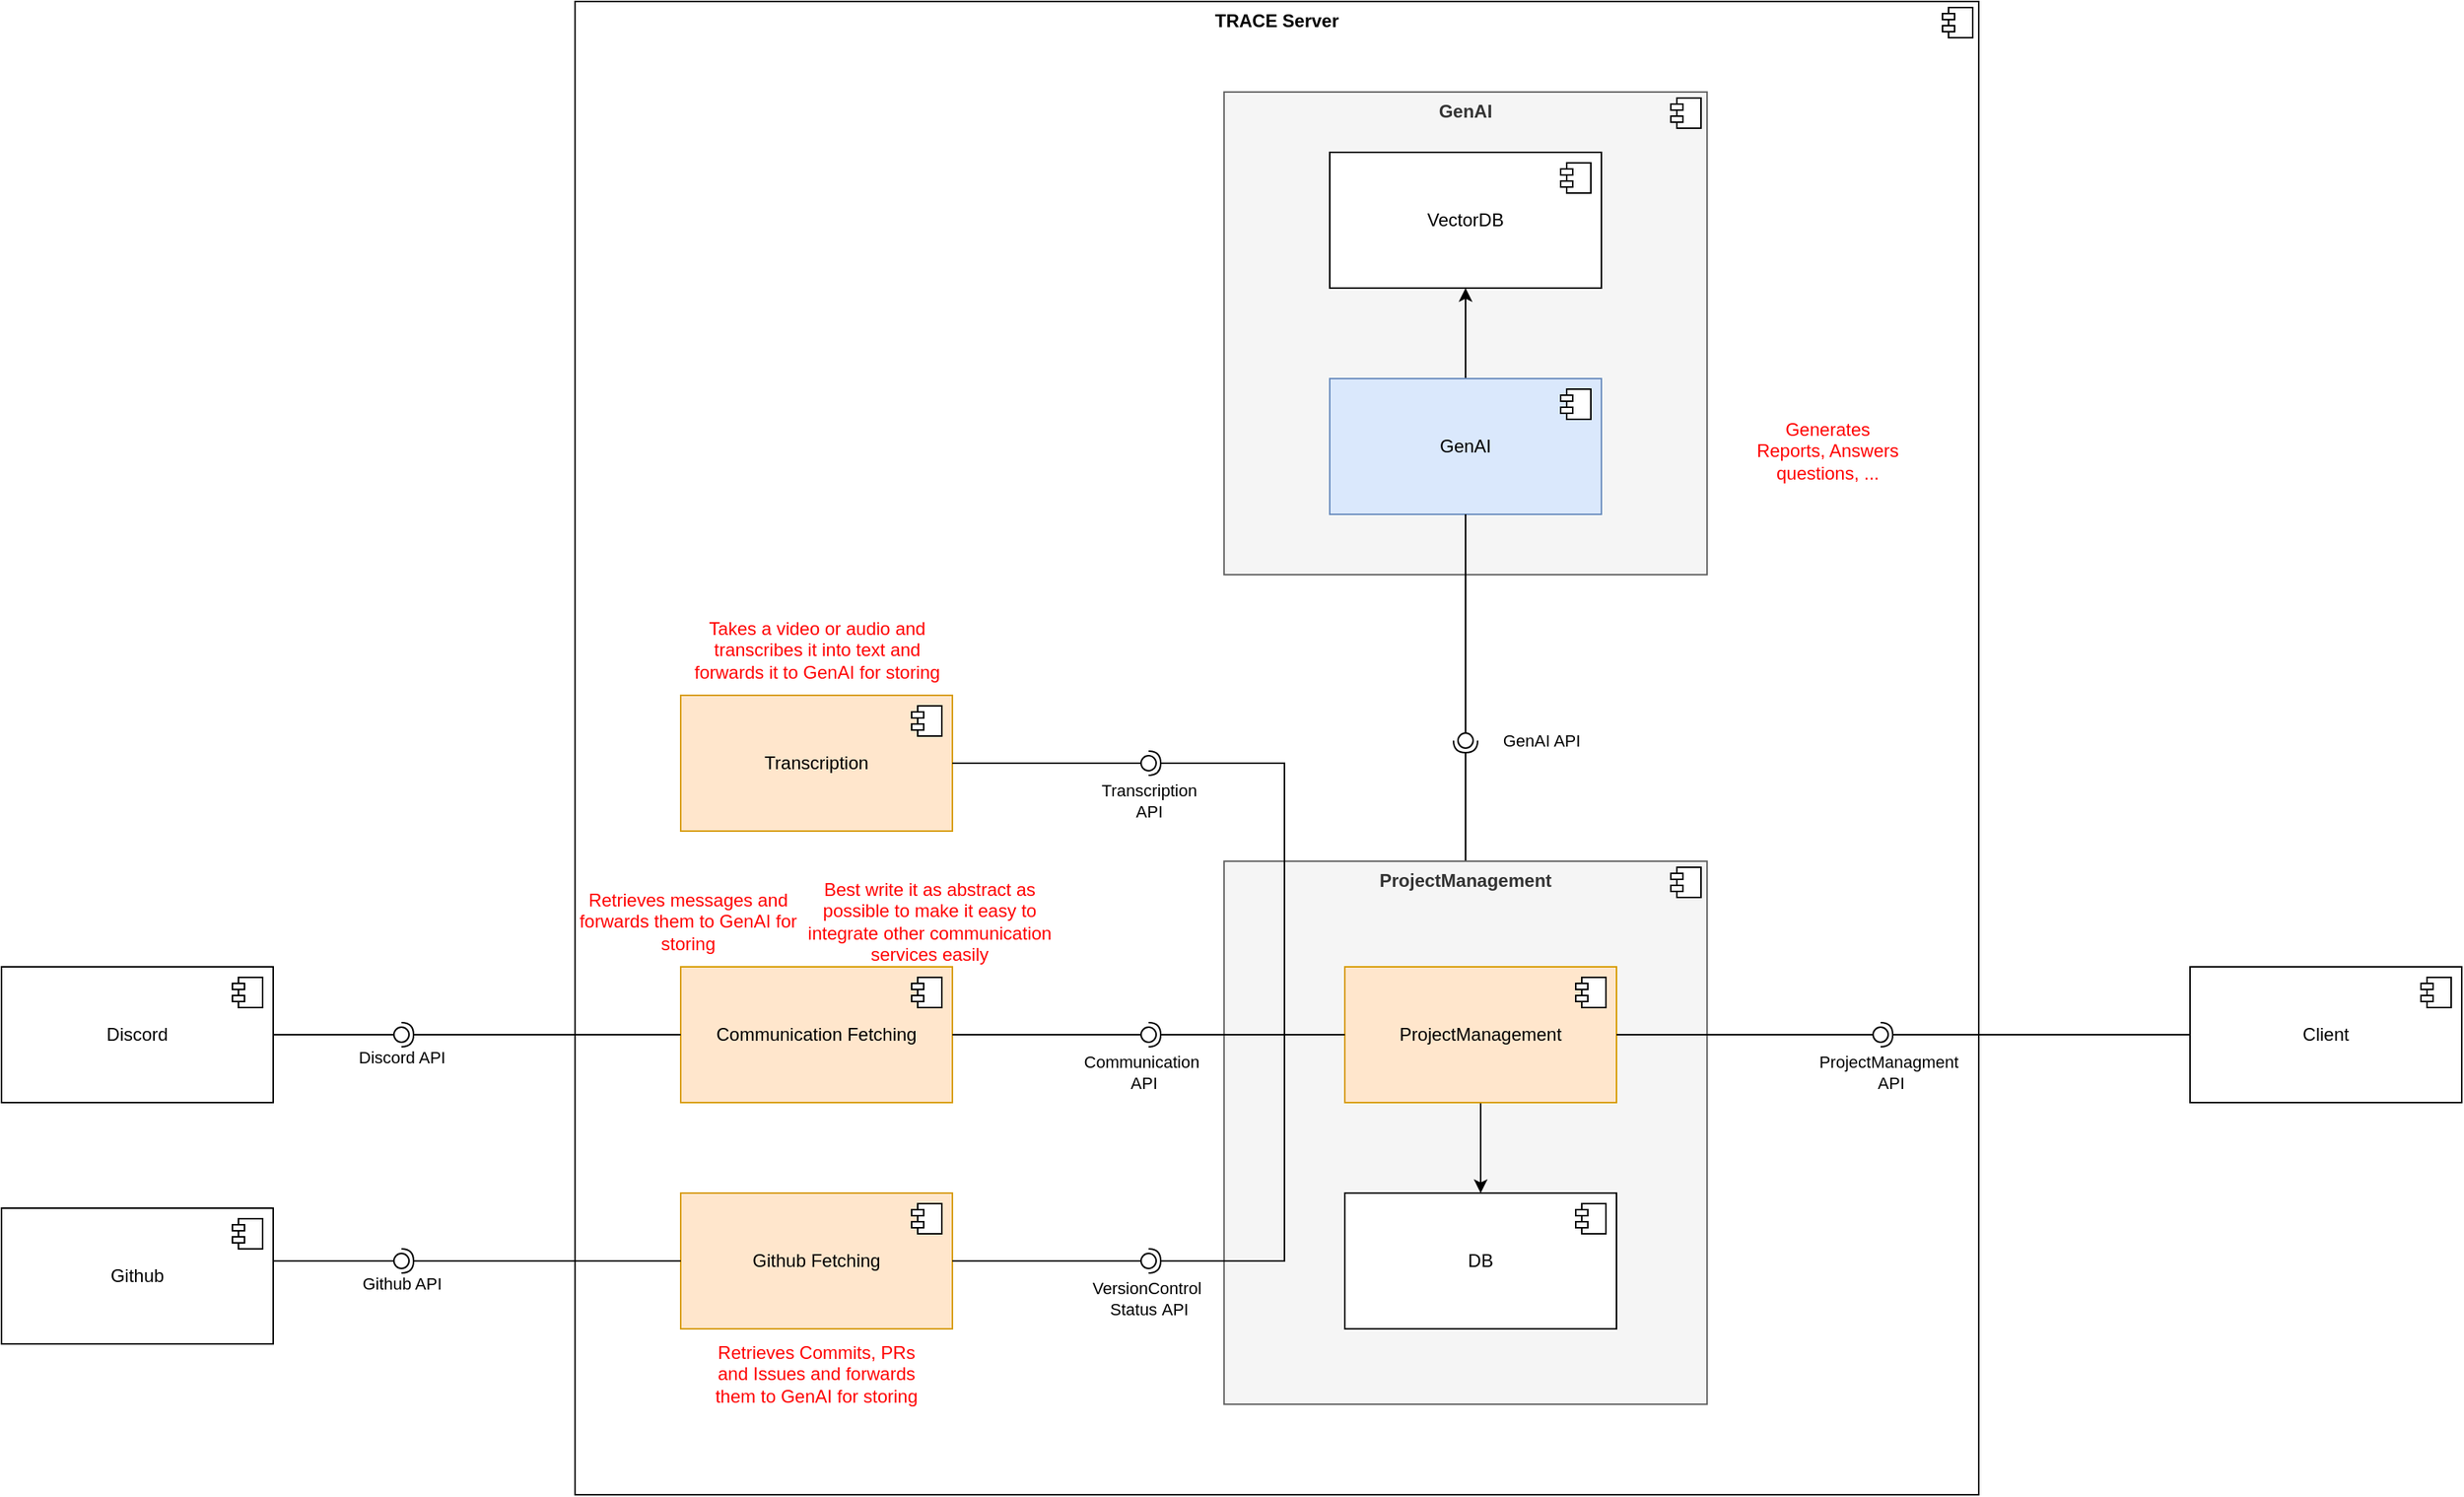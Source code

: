 <mxfile version="26.2.15">
  <diagram name="Page-1" id="qJbIVj-Fj_C8JT3ACpLC">
    <mxGraphModel dx="2570" dy="2218" grid="1" gridSize="10" guides="1" tooltips="1" connect="1" arrows="1" fold="1" page="1" pageScale="1" pageWidth="850" pageHeight="1100" math="0" shadow="0">
      <root>
        <mxCell id="0" />
        <mxCell id="1" parent="0" />
        <mxCell id="LCmtiTM9SkQrqduYt610-60" value="&lt;p style=&quot;margin:0px;margin-top:6px;text-align:center;&quot;&gt;&lt;b&gt;TRACE Server&lt;/b&gt;&lt;/p&gt;" style="align=left;overflow=fill;html=1;dropTarget=0;whiteSpace=wrap;" vertex="1" parent="1">
          <mxGeometry x="160" y="-270" width="930" height="990" as="geometry" />
        </mxCell>
        <mxCell id="LCmtiTM9SkQrqduYt610-61" value="" style="shape=component;jettyWidth=8;jettyHeight=4;" vertex="1" parent="LCmtiTM9SkQrqduYt610-60">
          <mxGeometry x="1" width="20" height="20" relative="1" as="geometry">
            <mxPoint x="-24" y="4" as="offset" />
          </mxGeometry>
        </mxCell>
        <mxCell id="8Aib0k8C-7XX6ImjUTo9-1" value="Transcription" style="html=1;dropTarget=0;whiteSpace=wrap;fillColor=#ffe6cc;strokeColor=#d79b00;" parent="1" vertex="1">
          <mxGeometry x="230" y="190" width="180" height="90" as="geometry" />
        </mxCell>
        <mxCell id="8Aib0k8C-7XX6ImjUTo9-2" value="" style="shape=module;jettyWidth=8;jettyHeight=4;" parent="8Aib0k8C-7XX6ImjUTo9-1" vertex="1">
          <mxGeometry x="1" width="20" height="20" relative="1" as="geometry">
            <mxPoint x="-27" y="7" as="offset" />
          </mxGeometry>
        </mxCell>
        <mxCell id="8Aib0k8C-7XX6ImjUTo9-11" value="Github Fetching" style="html=1;dropTarget=0;whiteSpace=wrap;fillColor=#ffe6cc;strokeColor=#d79b00;" parent="1" vertex="1">
          <mxGeometry x="230" y="520" width="180" height="90" as="geometry" />
        </mxCell>
        <mxCell id="8Aib0k8C-7XX6ImjUTo9-12" value="" style="shape=module;jettyWidth=8;jettyHeight=4;" parent="8Aib0k8C-7XX6ImjUTo9-11" vertex="1">
          <mxGeometry x="1" width="20" height="20" relative="1" as="geometry">
            <mxPoint x="-27" y="7" as="offset" />
          </mxGeometry>
        </mxCell>
        <mxCell id="8Aib0k8C-7XX6ImjUTo9-17" value="Communication Fetching" style="html=1;dropTarget=0;whiteSpace=wrap;fillColor=#ffe6cc;strokeColor=#d79b00;" parent="1" vertex="1">
          <mxGeometry x="230" y="370" width="180" height="90" as="geometry" />
        </mxCell>
        <mxCell id="8Aib0k8C-7XX6ImjUTo9-18" value="" style="shape=module;jettyWidth=8;jettyHeight=4;" parent="8Aib0k8C-7XX6ImjUTo9-17" vertex="1">
          <mxGeometry x="1" width="20" height="20" relative="1" as="geometry">
            <mxPoint x="-27" y="7" as="offset" />
          </mxGeometry>
        </mxCell>
        <mxCell id="LCmtiTM9SkQrqduYt610-2" value="" style="rounded=0;orthogonalLoop=1;jettySize=auto;html=1;endArrow=oval;endFill=0;sketch=0;sourcePerimeterSpacing=0;targetPerimeterSpacing=0;endSize=10;edgeStyle=orthogonalEdgeStyle;" edge="1" target="LCmtiTM9SkQrqduYt610-3" parent="1" source="8Aib0k8C-7XX6ImjUTo9-17">
          <mxGeometry relative="1" as="geometry">
            <mxPoint x="520" y="405" as="sourcePoint" />
          </mxGeometry>
        </mxCell>
        <mxCell id="LCmtiTM9SkQrqduYt610-70" value="Communication&lt;div&gt;&amp;nbsp;API&lt;/div&gt;" style="edgeLabel;html=1;align=center;verticalAlign=middle;resizable=0;points=[];" vertex="1" connectable="0" parent="LCmtiTM9SkQrqduYt610-2">
          <mxGeometry x="0.58" y="1" relative="1" as="geometry">
            <mxPoint x="22" y="26" as="offset" />
          </mxGeometry>
        </mxCell>
        <mxCell id="LCmtiTM9SkQrqduYt610-3" value="" style="ellipse;whiteSpace=wrap;html=1;align=center;aspect=fixed;fillColor=none;strokeColor=none;resizable=0;perimeter=centerPerimeter;rotatable=0;allowArrows=0;points=[];outlineConnect=1;" vertex="1" parent="1">
          <mxGeometry x="535" y="410" width="10" height="10" as="geometry" />
        </mxCell>
        <mxCell id="LCmtiTM9SkQrqduYt610-4" value="&lt;font style=&quot;color: rgb(255, 0, 0);&quot;&gt;Generates Reports, Answers questions, ...&lt;/font&gt;" style="text;html=1;align=center;verticalAlign=middle;whiteSpace=wrap;rounded=0;" vertex="1" parent="1">
          <mxGeometry x="940" width="100" height="55" as="geometry" />
        </mxCell>
        <mxCell id="LCmtiTM9SkQrqduYt610-6" value="&lt;font style=&quot;color: rgb(255, 0, 0);&quot;&gt;Best write it as abstract as possible to make it easy to integrate other communication services easily&lt;/font&gt;" style="text;html=1;align=center;verticalAlign=middle;whiteSpace=wrap;rounded=0;" vertex="1" parent="1">
          <mxGeometry x="310" y="305" width="170" height="70" as="geometry" />
        </mxCell>
        <mxCell id="LCmtiTM9SkQrqduYt610-7" value="&lt;font color=&quot;#ff0000&quot;&gt;Takes a video or audio and transcribes it into text and forwards it to GenAI for storing&lt;/font&gt;" style="text;html=1;align=center;verticalAlign=middle;whiteSpace=wrap;rounded=0;" vertex="1" parent="1">
          <mxGeometry x="237.5" y="140" width="165" height="40" as="geometry" />
        </mxCell>
        <mxCell id="LCmtiTM9SkQrqduYt610-9" value="" style="rounded=0;orthogonalLoop=1;jettySize=auto;html=1;endArrow=oval;endFill=0;sketch=0;sourcePerimeterSpacing=0;targetPerimeterSpacing=0;endSize=10;edgeStyle=orthogonalEdgeStyle;" edge="1" target="LCmtiTM9SkQrqduYt610-10" parent="1" source="8Aib0k8C-7XX6ImjUTo9-1">
          <mxGeometry relative="1" as="geometry">
            <mxPoint x="520" y="235" as="sourcePoint" />
          </mxGeometry>
        </mxCell>
        <mxCell id="LCmtiTM9SkQrqduYt610-69" value="Transcription&lt;br&gt;API" style="edgeLabel;html=1;align=center;verticalAlign=middle;resizable=0;points=[];" vertex="1" connectable="0" parent="LCmtiTM9SkQrqduYt610-9">
          <mxGeometry x="0.723" y="2" relative="1" as="geometry">
            <mxPoint x="18" y="27" as="offset" />
          </mxGeometry>
        </mxCell>
        <mxCell id="LCmtiTM9SkQrqduYt610-10" value="" style="ellipse;whiteSpace=wrap;html=1;align=center;aspect=fixed;fillColor=none;strokeColor=none;resizable=0;perimeter=centerPerimeter;rotatable=0;allowArrows=0;points=[];outlineConnect=1;" vertex="1" parent="1">
          <mxGeometry x="535" y="230" width="10" height="10" as="geometry" />
        </mxCell>
        <mxCell id="LCmtiTM9SkQrqduYt610-12" value="" style="rounded=0;orthogonalLoop=1;jettySize=auto;html=1;endArrow=oval;endFill=0;sketch=0;sourcePerimeterSpacing=0;targetPerimeterSpacing=0;endSize=10;edgeStyle=orthogonalEdgeStyle;" edge="1" target="LCmtiTM9SkQrqduYt610-13" parent="1" source="8Aib0k8C-7XX6ImjUTo9-11">
          <mxGeometry relative="1" as="geometry">
            <mxPoint x="520" y="565" as="sourcePoint" />
          </mxGeometry>
        </mxCell>
        <mxCell id="LCmtiTM9SkQrqduYt610-71" value="VersionControl&amp;nbsp;&lt;div&gt;Status&amp;nbsp;&lt;span style=&quot;background-color: light-dark(#ffffff, var(--ge-dark-color, #121212)); color: light-dark(rgb(0, 0, 0), rgb(255, 255, 255));&quot;&gt;API&lt;/span&gt;&lt;/div&gt;" style="edgeLabel;html=1;align=center;verticalAlign=middle;resizable=0;points=[];" vertex="1" connectable="0" parent="LCmtiTM9SkQrqduYt610-12">
          <mxGeometry x="0.631" y="2" relative="1" as="geometry">
            <mxPoint x="24" y="27" as="offset" />
          </mxGeometry>
        </mxCell>
        <mxCell id="LCmtiTM9SkQrqduYt610-13" value="" style="ellipse;whiteSpace=wrap;html=1;align=center;aspect=fixed;fillColor=none;strokeColor=none;resizable=0;perimeter=centerPerimeter;rotatable=0;allowArrows=0;points=[];outlineConnect=1;" vertex="1" parent="1">
          <mxGeometry x="535" y="560" width="10" height="10" as="geometry" />
        </mxCell>
        <mxCell id="LCmtiTM9SkQrqduYt610-14" value="&lt;font color=&quot;#ff0000&quot;&gt;Retrieves Commits, PRs and Issues and forwards them to GenAI for storing&lt;/font&gt;" style="text;html=1;align=center;verticalAlign=middle;whiteSpace=wrap;rounded=0;" vertex="1" parent="1">
          <mxGeometry x="245" y="620" width="150" height="40" as="geometry" />
        </mxCell>
        <mxCell id="LCmtiTM9SkQrqduYt610-15" value="Github" style="html=1;dropTarget=0;whiteSpace=wrap;" vertex="1" parent="1">
          <mxGeometry x="-220" y="530" width="180" height="90" as="geometry" />
        </mxCell>
        <mxCell id="LCmtiTM9SkQrqduYt610-16" value="" style="shape=module;jettyWidth=8;jettyHeight=4;" vertex="1" parent="LCmtiTM9SkQrqduYt610-15">
          <mxGeometry x="1" width="20" height="20" relative="1" as="geometry">
            <mxPoint x="-27" y="7" as="offset" />
          </mxGeometry>
        </mxCell>
        <mxCell id="LCmtiTM9SkQrqduYt610-17" value="Discord" style="html=1;dropTarget=0;whiteSpace=wrap;" vertex="1" parent="1">
          <mxGeometry x="-220" y="370" width="180" height="90" as="geometry" />
        </mxCell>
        <mxCell id="LCmtiTM9SkQrqduYt610-18" value="" style="shape=module;jettyWidth=8;jettyHeight=4;" vertex="1" parent="LCmtiTM9SkQrqduYt610-17">
          <mxGeometry x="1" width="20" height="20" relative="1" as="geometry">
            <mxPoint x="-27" y="7" as="offset" />
          </mxGeometry>
        </mxCell>
        <mxCell id="LCmtiTM9SkQrqduYt610-19" value="" style="rounded=0;orthogonalLoop=1;jettySize=auto;html=1;endArrow=halfCircle;endFill=0;endSize=6;strokeWidth=1;sketch=0;edgeStyle=orthogonalEdgeStyle;" edge="1" target="LCmtiTM9SkQrqduYt610-21" parent="1" source="8Aib0k8C-7XX6ImjUTo9-17">
          <mxGeometry relative="1" as="geometry">
            <mxPoint x="40" y="495" as="sourcePoint" />
            <Array as="points">
              <mxPoint x="210" y="415" />
              <mxPoint x="210" y="415" />
            </Array>
          </mxGeometry>
        </mxCell>
        <mxCell id="LCmtiTM9SkQrqduYt610-20" value="" style="rounded=0;orthogonalLoop=1;jettySize=auto;html=1;endArrow=oval;endFill=0;sketch=0;sourcePerimeterSpacing=0;targetPerimeterSpacing=0;endSize=10;edgeStyle=orthogonalEdgeStyle;" edge="1" target="LCmtiTM9SkQrqduYt610-21" parent="1" source="LCmtiTM9SkQrqduYt610-17">
          <mxGeometry relative="1" as="geometry">
            <mxPoint y="495" as="sourcePoint" />
            <Array as="points">
              <mxPoint x="-30" y="415" />
              <mxPoint x="-30" y="415" />
            </Array>
          </mxGeometry>
        </mxCell>
        <mxCell id="LCmtiTM9SkQrqduYt610-26" value="Discord API" style="edgeLabel;html=1;align=center;verticalAlign=middle;resizable=0;points=[];" vertex="1" connectable="0" parent="LCmtiTM9SkQrqduYt610-20">
          <mxGeometry x="0.739" relative="1" as="geometry">
            <mxPoint x="11" y="15" as="offset" />
          </mxGeometry>
        </mxCell>
        <mxCell id="LCmtiTM9SkQrqduYt610-21" value="" style="ellipse;whiteSpace=wrap;html=1;align=center;aspect=fixed;fillColor=none;strokeColor=none;resizable=0;perimeter=centerPerimeter;rotatable=0;allowArrows=0;points=[];outlineConnect=1;" vertex="1" parent="1">
          <mxGeometry x="40" y="410" width="10" height="10" as="geometry" />
        </mxCell>
        <mxCell id="LCmtiTM9SkQrqduYt610-22" value="" style="rounded=0;orthogonalLoop=1;jettySize=auto;html=1;endArrow=halfCircle;endFill=0;endSize=6;strokeWidth=1;sketch=0;edgeStyle=orthogonalEdgeStyle;" edge="1" target="LCmtiTM9SkQrqduYt610-24" parent="1" source="8Aib0k8C-7XX6ImjUTo9-11">
          <mxGeometry relative="1" as="geometry">
            <mxPoint x="40" y="635" as="sourcePoint" />
            <Array as="points">
              <mxPoint x="230" y="565" />
              <mxPoint x="230" y="565" />
            </Array>
          </mxGeometry>
        </mxCell>
        <mxCell id="LCmtiTM9SkQrqduYt610-23" value="" style="rounded=0;orthogonalLoop=1;jettySize=auto;html=1;endArrow=oval;endFill=0;sketch=0;sourcePerimeterSpacing=0;targetPerimeterSpacing=0;endSize=10;edgeStyle=orthogonalEdgeStyle;" edge="1" target="LCmtiTM9SkQrqduYt610-24" parent="1" source="LCmtiTM9SkQrqduYt610-15">
          <mxGeometry relative="1" as="geometry">
            <mxPoint y="635" as="sourcePoint" />
            <Array as="points">
              <mxPoint x="-40" y="565" />
              <mxPoint x="-40" y="565" />
            </Array>
          </mxGeometry>
        </mxCell>
        <mxCell id="LCmtiTM9SkQrqduYt610-25" value="Github API" style="edgeLabel;html=1;align=center;verticalAlign=middle;resizable=0;points=[];" vertex="1" connectable="0" parent="LCmtiTM9SkQrqduYt610-23">
          <mxGeometry x="0.77" y="1" relative="1" as="geometry">
            <mxPoint x="10" y="16" as="offset" />
          </mxGeometry>
        </mxCell>
        <mxCell id="LCmtiTM9SkQrqduYt610-24" value="" style="ellipse;whiteSpace=wrap;html=1;align=center;aspect=fixed;fillColor=none;strokeColor=none;resizable=0;perimeter=centerPerimeter;rotatable=0;allowArrows=0;points=[];outlineConnect=1;" vertex="1" parent="1">
          <mxGeometry x="40" y="560" width="10" height="10" as="geometry" />
        </mxCell>
        <mxCell id="LCmtiTM9SkQrqduYt610-27" value="Client" style="html=1;dropTarget=0;whiteSpace=wrap;" vertex="1" parent="1">
          <mxGeometry x="1230" y="370" width="180" height="90" as="geometry" />
        </mxCell>
        <mxCell id="LCmtiTM9SkQrqduYt610-28" value="" style="shape=module;jettyWidth=8;jettyHeight=4;" vertex="1" parent="LCmtiTM9SkQrqduYt610-27">
          <mxGeometry x="1" width="20" height="20" relative="1" as="geometry">
            <mxPoint x="-27" y="7" as="offset" />
          </mxGeometry>
        </mxCell>
        <mxCell id="LCmtiTM9SkQrqduYt610-29" value="" style="rounded=0;orthogonalLoop=1;jettySize=auto;html=1;endArrow=halfCircle;endFill=0;endSize=6;strokeWidth=1;sketch=0;edgeStyle=orthogonalEdgeStyle;" edge="1" target="LCmtiTM9SkQrqduYt610-31" parent="1" source="LCmtiTM9SkQrqduYt610-27">
          <mxGeometry relative="1" as="geometry">
            <mxPoint x="970" y="475" as="sourcePoint" />
            <Array as="points">
              <mxPoint x="1040" y="415" />
              <mxPoint x="1040" y="415" />
            </Array>
          </mxGeometry>
        </mxCell>
        <mxCell id="LCmtiTM9SkQrqduYt610-31" value="" style="ellipse;whiteSpace=wrap;html=1;align=center;aspect=fixed;fillColor=none;strokeColor=none;resizable=0;perimeter=centerPerimeter;rotatable=0;allowArrows=0;points=[];outlineConnect=1;" vertex="1" parent="1">
          <mxGeometry x="1020" y="410" width="10" height="10" as="geometry" />
        </mxCell>
        <mxCell id="LCmtiTM9SkQrqduYt610-35" value="" style="rounded=0;orthogonalLoop=1;jettySize=auto;html=1;endArrow=halfCircle;endFill=0;endSize=6;strokeWidth=1;sketch=0;edgeStyle=orthogonalEdgeStyle;" edge="1" target="LCmtiTM9SkQrqduYt610-37" parent="1">
          <mxGeometry relative="1" as="geometry">
            <mxPoint x="750" y="350" as="sourcePoint" />
            <Array as="points">
              <mxPoint x="750" y="290" />
              <mxPoint x="750" y="290" />
            </Array>
          </mxGeometry>
        </mxCell>
        <mxCell id="LCmtiTM9SkQrqduYt610-37" value="" style="ellipse;whiteSpace=wrap;html=1;align=center;aspect=fixed;fillColor=none;strokeColor=none;resizable=0;perimeter=centerPerimeter;rotatable=0;allowArrows=0;points=[];outlineConnect=1;" vertex="1" parent="1">
          <mxGeometry x="745" y="215" width="10" height="10" as="geometry" />
        </mxCell>
        <mxCell id="LCmtiTM9SkQrqduYt610-49" value="&lt;p style=&quot;margin:0px;margin-top:6px;text-align:center;&quot;&gt;&lt;b&gt;GenAI&lt;/b&gt;&lt;/p&gt;&lt;p style=&quot;margin:0px;margin-left:8px;&quot;&gt;&lt;br&gt;&lt;/p&gt;" style="align=left;overflow=fill;html=1;dropTarget=0;whiteSpace=wrap;fillColor=#f5f5f5;fontColor=#333333;strokeColor=#666666;" vertex="1" parent="1">
          <mxGeometry x="590" y="-210" width="320" height="320" as="geometry" />
        </mxCell>
        <mxCell id="LCmtiTM9SkQrqduYt610-50" value="" style="shape=component;jettyWidth=8;jettyHeight=4;" vertex="1" parent="LCmtiTM9SkQrqduYt610-49">
          <mxGeometry x="1" width="20" height="20" relative="1" as="geometry">
            <mxPoint x="-24" y="4" as="offset" />
          </mxGeometry>
        </mxCell>
        <mxCell id="LCmtiTM9SkQrqduYt610-55" style="edgeStyle=orthogonalEdgeStyle;rounded=0;orthogonalLoop=1;jettySize=auto;html=1;" edge="1" parent="1" source="LCmtiTM9SkQrqduYt610-51" target="LCmtiTM9SkQrqduYt610-53">
          <mxGeometry relative="1" as="geometry" />
        </mxCell>
        <mxCell id="LCmtiTM9SkQrqduYt610-51" value="GenAI" style="html=1;dropTarget=0;whiteSpace=wrap;fillColor=#dae8fc;strokeColor=#6c8ebf;" vertex="1" parent="1">
          <mxGeometry x="660" y="-20" width="180" height="90" as="geometry" />
        </mxCell>
        <mxCell id="LCmtiTM9SkQrqduYt610-52" value="" style="shape=module;jettyWidth=8;jettyHeight=4;" vertex="1" parent="LCmtiTM9SkQrqduYt610-51">
          <mxGeometry x="1" width="20" height="20" relative="1" as="geometry">
            <mxPoint x="-27" y="7" as="offset" />
          </mxGeometry>
        </mxCell>
        <mxCell id="LCmtiTM9SkQrqduYt610-53" value="VectorDB" style="html=1;dropTarget=0;whiteSpace=wrap;" vertex="1" parent="1">
          <mxGeometry x="660" y="-170" width="180" height="90" as="geometry" />
        </mxCell>
        <mxCell id="LCmtiTM9SkQrqduYt610-54" value="" style="shape=module;jettyWidth=8;jettyHeight=4;" vertex="1" parent="LCmtiTM9SkQrqduYt610-53">
          <mxGeometry x="1" width="20" height="20" relative="1" as="geometry">
            <mxPoint x="-27" y="7" as="offset" />
          </mxGeometry>
        </mxCell>
        <mxCell id="LCmtiTM9SkQrqduYt610-62" value="&lt;p style=&quot;margin:0px;margin-top:6px;text-align:center;&quot;&gt;&lt;b&gt;ProjectManagement&lt;/b&gt;&lt;/p&gt;&lt;p style=&quot;margin:0px;margin-left:8px;&quot;&gt;&lt;br&gt;&lt;/p&gt;" style="align=left;overflow=fill;html=1;dropTarget=0;whiteSpace=wrap;fillColor=#f5f5f5;fontColor=#333333;strokeColor=#666666;" vertex="1" parent="1">
          <mxGeometry x="590" y="300" width="320" height="360" as="geometry" />
        </mxCell>
        <mxCell id="LCmtiTM9SkQrqduYt610-63" value="" style="shape=component;jettyWidth=8;jettyHeight=4;" vertex="1" parent="LCmtiTM9SkQrqduYt610-62">
          <mxGeometry x="1" width="20" height="20" relative="1" as="geometry">
            <mxPoint x="-24" y="4" as="offset" />
          </mxGeometry>
        </mxCell>
        <mxCell id="LCmtiTM9SkQrqduYt610-64" style="edgeStyle=orthogonalEdgeStyle;rounded=0;orthogonalLoop=1;jettySize=auto;html=1;startArrow=classic;startFill=1;endArrow=none;" edge="1" parent="1" source="LCmtiTM9SkQrqduYt610-65" target="LCmtiTM9SkQrqduYt610-67">
          <mxGeometry relative="1" as="geometry" />
        </mxCell>
        <mxCell id="LCmtiTM9SkQrqduYt610-65" value="DB" style="html=1;dropTarget=0;whiteSpace=wrap;" vertex="1" parent="1">
          <mxGeometry x="670" y="520" width="180" height="90" as="geometry" />
        </mxCell>
        <mxCell id="LCmtiTM9SkQrqduYt610-66" value="" style="shape=module;jettyWidth=8;jettyHeight=4;" vertex="1" parent="LCmtiTM9SkQrqduYt610-65">
          <mxGeometry x="1" width="20" height="20" relative="1" as="geometry">
            <mxPoint x="-27" y="7" as="offset" />
          </mxGeometry>
        </mxCell>
        <mxCell id="LCmtiTM9SkQrqduYt610-67" value="ProjectManagement" style="html=1;dropTarget=0;whiteSpace=wrap;fillColor=#ffe6cc;strokeColor=#d79b00;" vertex="1" parent="1">
          <mxGeometry x="670" y="370" width="180" height="90" as="geometry" />
        </mxCell>
        <mxCell id="LCmtiTM9SkQrqduYt610-68" value="" style="shape=module;jettyWidth=8;jettyHeight=4;" vertex="1" parent="LCmtiTM9SkQrqduYt610-67">
          <mxGeometry x="1" width="20" height="20" relative="1" as="geometry">
            <mxPoint x="-27" y="7" as="offset" />
          </mxGeometry>
        </mxCell>
        <mxCell id="LCmtiTM9SkQrqduYt610-30" value="" style="rounded=0;orthogonalLoop=1;jettySize=auto;html=1;endArrow=oval;endFill=0;sketch=0;sourcePerimeterSpacing=0;targetPerimeterSpacing=0;endSize=10;edgeStyle=orthogonalEdgeStyle;" edge="1" target="LCmtiTM9SkQrqduYt610-31" parent="1" source="LCmtiTM9SkQrqduYt610-67">
          <mxGeometry relative="1" as="geometry">
            <mxPoint x="910" y="415" as="sourcePoint" />
            <Array as="points">
              <mxPoint x="900" y="415" />
              <mxPoint x="900" y="415" />
            </Array>
          </mxGeometry>
        </mxCell>
        <mxCell id="LCmtiTM9SkQrqduYt610-32" value="ProjectManagment&lt;div&gt;&amp;nbsp;API&lt;/div&gt;" style="edgeLabel;html=1;align=center;verticalAlign=middle;resizable=0;points=[];" vertex="1" connectable="0" parent="LCmtiTM9SkQrqduYt610-30">
          <mxGeometry x="0.888" relative="1" as="geometry">
            <mxPoint x="15" y="25" as="offset" />
          </mxGeometry>
        </mxCell>
        <mxCell id="LCmtiTM9SkQrqduYt610-46" value="" style="rounded=0;orthogonalLoop=1;jettySize=auto;html=1;endArrow=halfCircle;endFill=0;endSize=6;strokeWidth=1;sketch=0;edgeStyle=orthogonalEdgeStyle;entryX=0.742;entryY=0.353;entryDx=0;entryDy=0;entryPerimeter=0;" edge="1" parent="1" source="LCmtiTM9SkQrqduYt610-67" target="LCmtiTM9SkQrqduYt610-10">
          <mxGeometry relative="1" as="geometry">
            <mxPoint x="670" y="350" as="sourcePoint" />
            <mxPoint x="560" y="234.47" as="targetPoint" />
            <Array as="points">
              <mxPoint x="630" y="415" />
              <mxPoint x="630" y="235" />
            </Array>
          </mxGeometry>
        </mxCell>
        <mxCell id="LCmtiTM9SkQrqduYt610-44" value="" style="rounded=0;orthogonalLoop=1;jettySize=auto;html=1;endArrow=halfCircle;endFill=0;endSize=6;strokeWidth=1;sketch=0;edgeStyle=orthogonalEdgeStyle;entryX=0.847;entryY=0.458;entryDx=0;entryDy=0;entryPerimeter=0;" edge="1" parent="1" source="LCmtiTM9SkQrqduYt610-67" target="LCmtiTM9SkQrqduYt610-3">
          <mxGeometry relative="1" as="geometry">
            <mxPoint x="590" y="415" as="sourcePoint" />
            <mxPoint x="560" y="414.47" as="targetPoint" />
            <Array as="points" />
          </mxGeometry>
        </mxCell>
        <mxCell id="LCmtiTM9SkQrqduYt610-47" value="" style="rounded=0;orthogonalLoop=1;jettySize=auto;html=1;endArrow=halfCircle;endFill=0;endSize=6;strokeWidth=1;sketch=0;edgeStyle=orthogonalEdgeStyle;entryX=0.953;entryY=0.089;entryDx=0;entryDy=0;entryPerimeter=0;" edge="1" parent="1" source="LCmtiTM9SkQrqduYt610-67" target="LCmtiTM9SkQrqduYt610-13">
          <mxGeometry relative="1" as="geometry">
            <mxPoint x="590" y="565" as="sourcePoint" />
            <mxPoint x="560" y="564.47" as="targetPoint" />
            <Array as="points">
              <mxPoint x="630" y="415" />
              <mxPoint x="630" y="565" />
            </Array>
          </mxGeometry>
        </mxCell>
        <mxCell id="LCmtiTM9SkQrqduYt610-36" value="" style="rounded=0;orthogonalLoop=1;jettySize=auto;html=1;endArrow=oval;endFill=0;sketch=0;sourcePerimeterSpacing=0;targetPerimeterSpacing=0;endSize=10;edgeStyle=orthogonalEdgeStyle;" edge="1" target="LCmtiTM9SkQrqduYt610-37" parent="1" source="LCmtiTM9SkQrqduYt610-51">
          <mxGeometry relative="1" as="geometry">
            <mxPoint x="750" y="110" as="sourcePoint" />
          </mxGeometry>
        </mxCell>
        <mxCell id="LCmtiTM9SkQrqduYt610-72" value="GenAI API" style="edgeLabel;html=1;align=center;verticalAlign=middle;resizable=0;points=[];" vertex="1" connectable="0" parent="LCmtiTM9SkQrqduYt610-36">
          <mxGeometry x="0.796" relative="1" as="geometry">
            <mxPoint x="50" y="15" as="offset" />
          </mxGeometry>
        </mxCell>
        <mxCell id="LCmtiTM9SkQrqduYt610-73" value="&lt;font color=&quot;#ff0000&quot;&gt;Retrieves messages and forwards them to GenAI for storing&lt;/font&gt;" style="text;html=1;align=center;verticalAlign=middle;whiteSpace=wrap;rounded=0;" vertex="1" parent="1">
          <mxGeometry x="160" y="320" width="150" height="40" as="geometry" />
        </mxCell>
      </root>
    </mxGraphModel>
  </diagram>
</mxfile>
